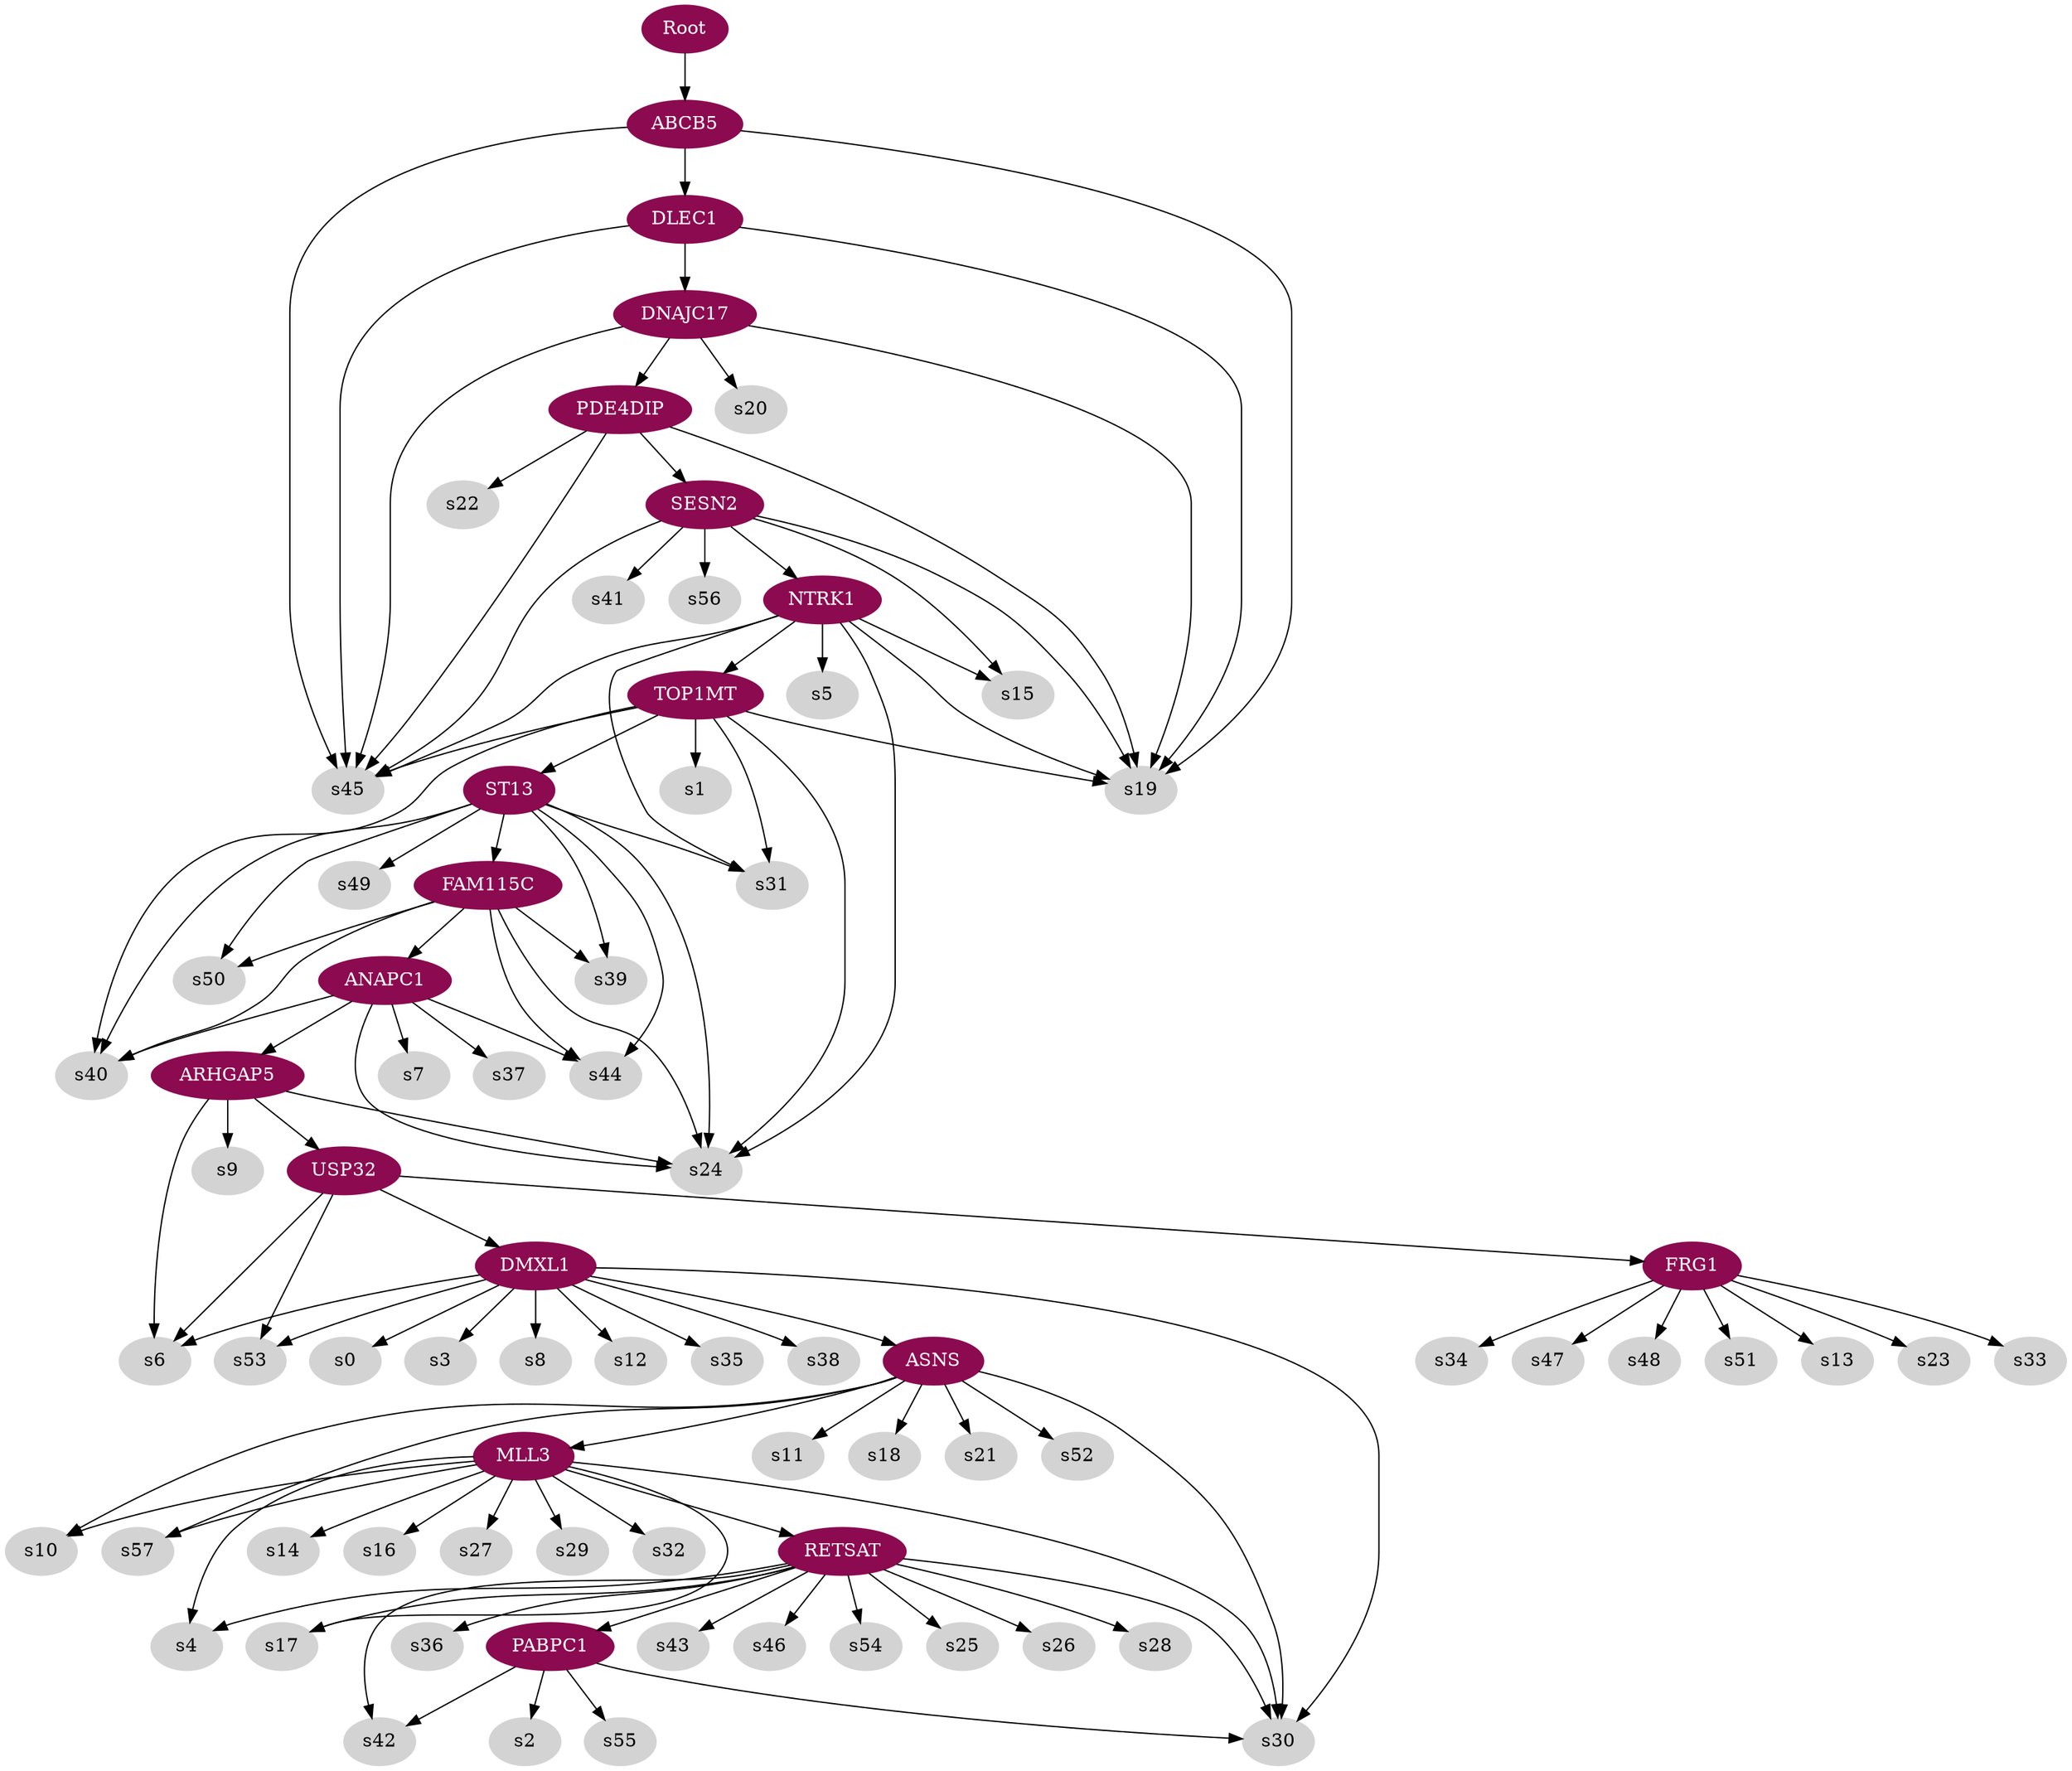 digraph G {
node [color=deeppink4, style=filled, fontcolor=white];
DNAJC17 -> PDE4DIP;
SESN2 -> NTRK1;
PDE4DIP -> SESN2;
ANAPC1 -> ARHGAP5;
DLEC1 -> DNAJC17;
ARHGAP5 -> USP32;
FAM115C -> ANAPC1;
MLL3 -> RETSAT;
TOP1MT -> ST13;
ABCB5 -> DLEC1;
USP32 -> FRG1;
USP32 -> DMXL1;
ST13 -> FAM115C;
ASNS -> MLL3;
Root -> ABCB5;
DMXL1 -> ASNS;
RETSAT -> PABPC1;
NTRK1 -> TOP1MT;
node [color=lightgrey, style=filled, fontcolor=black];
PDE4DIP -> s19;
PDE4DIP -> s22;
PDE4DIP -> s45;
NTRK1 -> s5;
NTRK1 -> s15;
NTRK1 -> s19;
NTRK1 -> s24;
NTRK1 -> s31;
NTRK1 -> s45;
SESN2 -> s15;
SESN2 -> s19;
SESN2 -> s41;
SESN2 -> s45;
SESN2 -> s56;
ARHGAP5 -> s6;
ARHGAP5 -> s9;
ARHGAP5 -> s24;
DNAJC17 -> s19;
DNAJC17 -> s20;
DNAJC17 -> s45;
USP32 -> s6;
USP32 -> s53;
ANAPC1 -> s7;
ANAPC1 -> s24;
ANAPC1 -> s37;
ANAPC1 -> s40;
ANAPC1 -> s44;
RETSAT -> s4;
RETSAT -> s17;
RETSAT -> s25;
RETSAT -> s26;
RETSAT -> s28;
RETSAT -> s30;
RETSAT -> s36;
RETSAT -> s42;
RETSAT -> s43;
RETSAT -> s46;
RETSAT -> s54;
ST13 -> s24;
ST13 -> s31;
ST13 -> s39;
ST13 -> s40;
ST13 -> s44;
ST13 -> s49;
ST13 -> s50;
DLEC1 -> s19;
DLEC1 -> s45;
FRG1 -> s13;
FRG1 -> s23;
FRG1 -> s33;
FRG1 -> s34;
FRG1 -> s47;
FRG1 -> s48;
FRG1 -> s51;
DMXL1 -> s0;
DMXL1 -> s3;
DMXL1 -> s6;
DMXL1 -> s8;
DMXL1 -> s12;
DMXL1 -> s30;
DMXL1 -> s35;
DMXL1 -> s38;
DMXL1 -> s53;
FAM115C -> s24;
FAM115C -> s39;
FAM115C -> s40;
FAM115C -> s44;
FAM115C -> s50;
MLL3 -> s4;
MLL3 -> s10;
MLL3 -> s14;
MLL3 -> s16;
MLL3 -> s17;
MLL3 -> s27;
MLL3 -> s29;
MLL3 -> s30;
MLL3 -> s32;
MLL3 -> s57;
ABCB5 -> s19;
ABCB5 -> s45;
ASNS -> s10;
ASNS -> s11;
ASNS -> s18;
ASNS -> s21;
ASNS -> s30;
ASNS -> s52;
ASNS -> s57;
PABPC1 -> s2;
PABPC1 -> s30;
PABPC1 -> s42;
PABPC1 -> s55;
TOP1MT -> s1;
TOP1MT -> s19;
TOP1MT -> s24;
TOP1MT -> s31;
TOP1MT -> s40;
TOP1MT -> s45;
}
